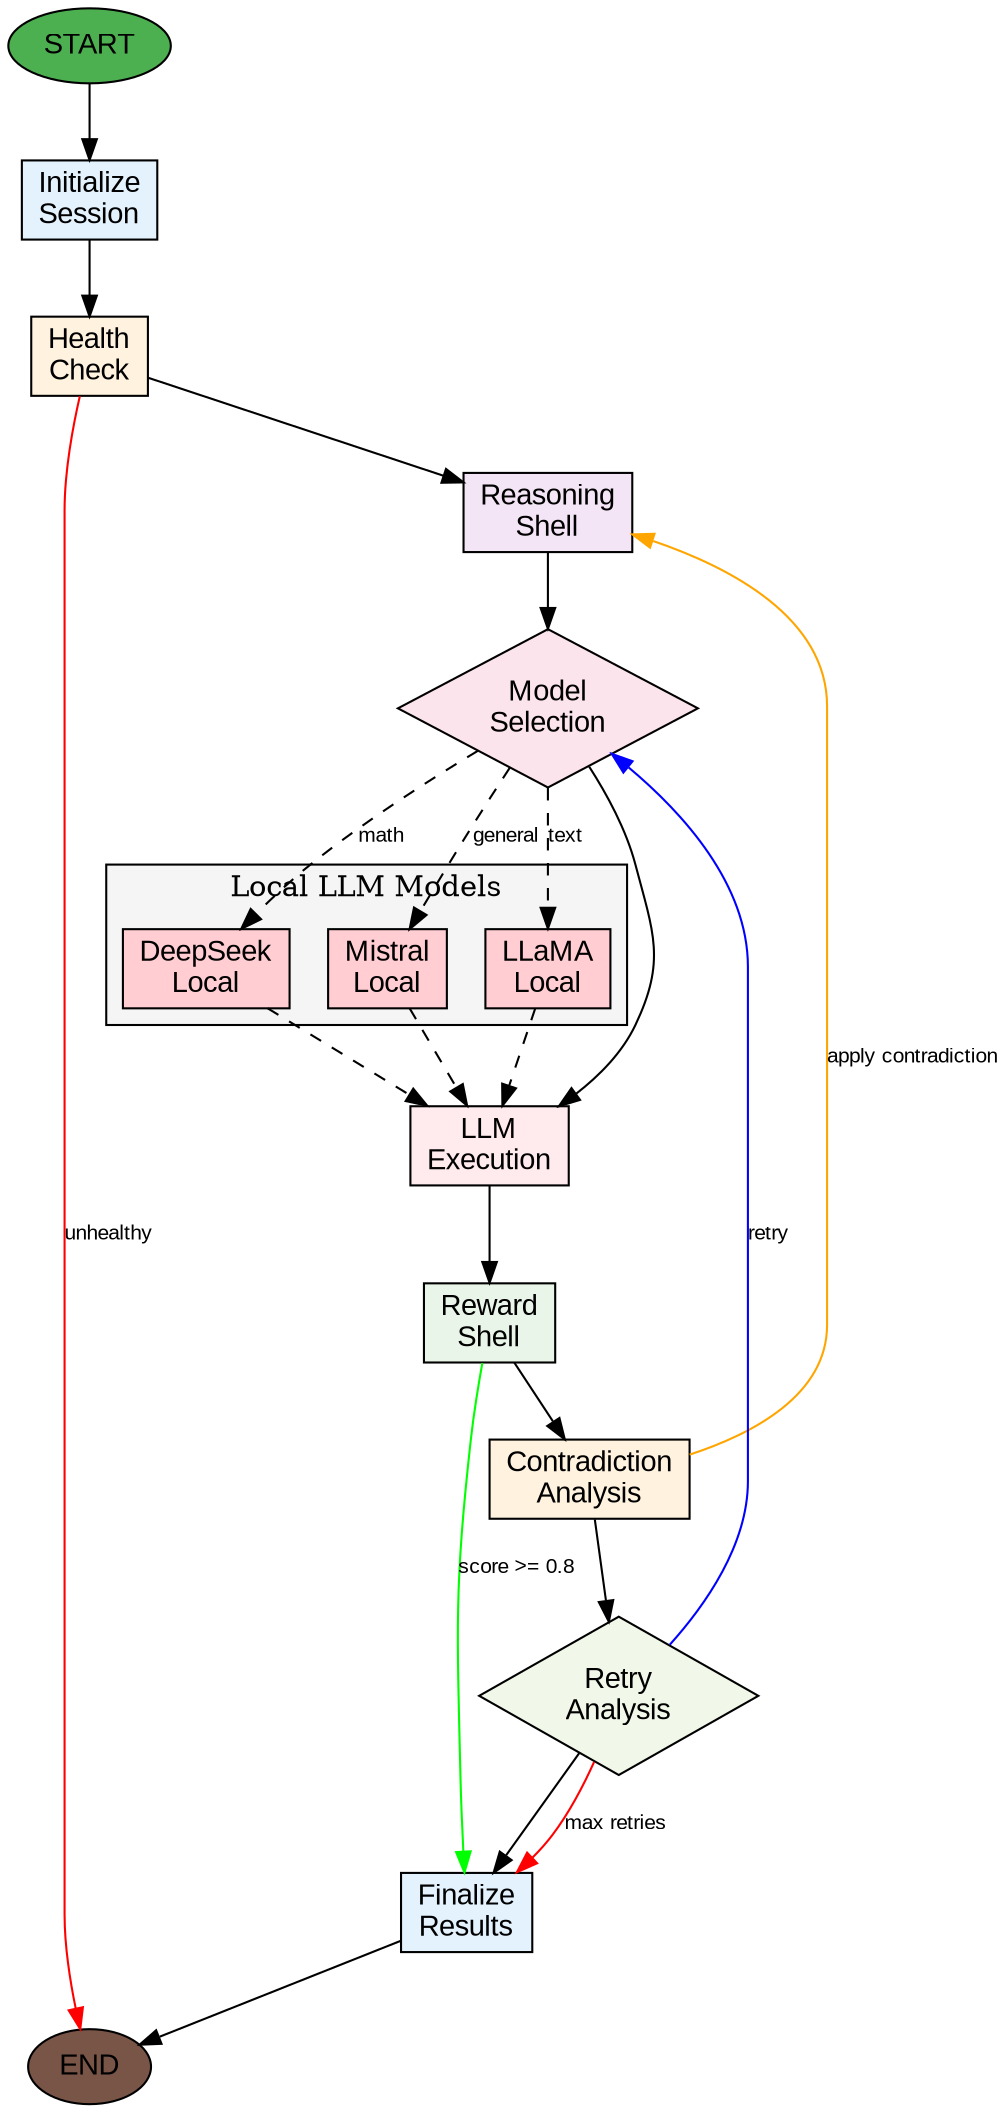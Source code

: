 digraph MCP_System {
    // MCP System - Technical Architecture
    // Generated for technical documentation
    
    // Graph settings
    rankdir=TD;
    node [shape=box, style=filled, fontname="Arial"];
    edge [fontname="Arial", fontsize=10];
    
    // Node definitions with colors
    start [label="START", shape=ellipse, fillcolor="#4CAF50"];
    init [label="Initialize\nSession", fillcolor="#E3F2FD"];
    health [label="Health\nCheck", fillcolor="#FFF3E0"];
    reasoning [label="Reasoning\nShell", fillcolor="#F3E5F5"];
    selection [label="Model\nSelection", fillcolor="#FCE4EC", shape=diamond];
    execute [label="LLM\nExecution", fillcolor="#FFEBEE"];
    evaluate [label="Reward\nShell", fillcolor="#E8F5E8"];
    contradiction [label="Contradiction\nAnalysis", fillcolor="#FFF3E0"];
    retry [label="Retry\nAnalysis", fillcolor="#F1F8E9", shape=diamond];
    finalize [label="Finalize\nResults", fillcolor="#E3F2FD"];
    end [label="END", shape=ellipse, fillcolor="#795548"];
    
    // Local LLM nodes
    mistral [label="Mistral\nLocal", fillcolor="#FFCDD2"];
    llama [label="LLaMA\nLocal", fillcolor="#FFCDD2"];
    deepseek [label="DeepSeek\nLocal", fillcolor="#FFCDD2"];
    
    // Main flow
    start -> init;
    init -> health;
    health -> reasoning;
    reasoning -> selection;
    selection -> execute;
    execute -> evaluate;
    evaluate -> contradiction;
    contradiction -> retry;
    retry -> finalize;
    finalize -> end;
    
    // Model selection
    selection -> mistral [style=dashed, label="general"];
    selection -> llama [style=dashed, label="text"];
    selection -> deepseek [style=dashed, label="math"];
    mistral -> execute [style=dashed];
    llama -> execute [style=dashed];
    deepseek -> execute [style=dashed];
    
    // Conditional flows
    health -> end [label="unhealthy", color=red];
    evaluate -> finalize [label="score >= 0.8", color=green];
    contradiction -> reasoning [label="apply contradiction", color=orange];
    retry -> selection [label="retry", color=blue];
    retry -> finalize [label="max retries", color=red];
    
    // Subgraph for local models
    subgraph cluster_llms {
        label="Local LLM Models";
        style=filled;
        fillcolor="#F5F5F5";
        mistral; llama; deepseek;
    }
}
